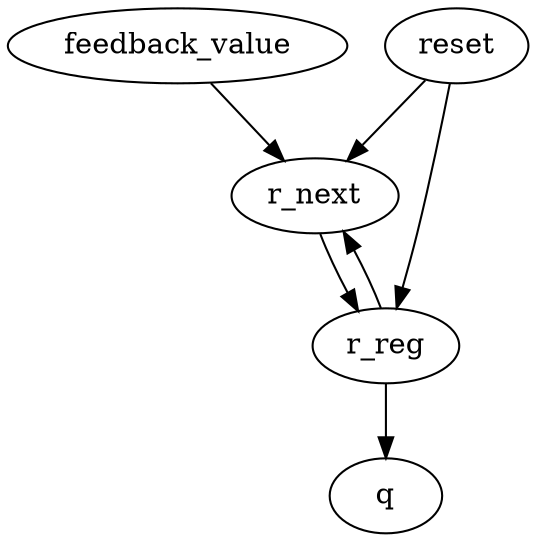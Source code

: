 strict digraph "" {
	reset -> r_next	[weight=1.0];
	reset -> r_reg	[weight=2.0];
	r_next -> r_reg	[weight=1.0];
	r_reg -> r_next	[weight=1.0];
	r_reg -> q	[weight=1.0];
	feedback_value -> r_next	[weight=1.0];
}
